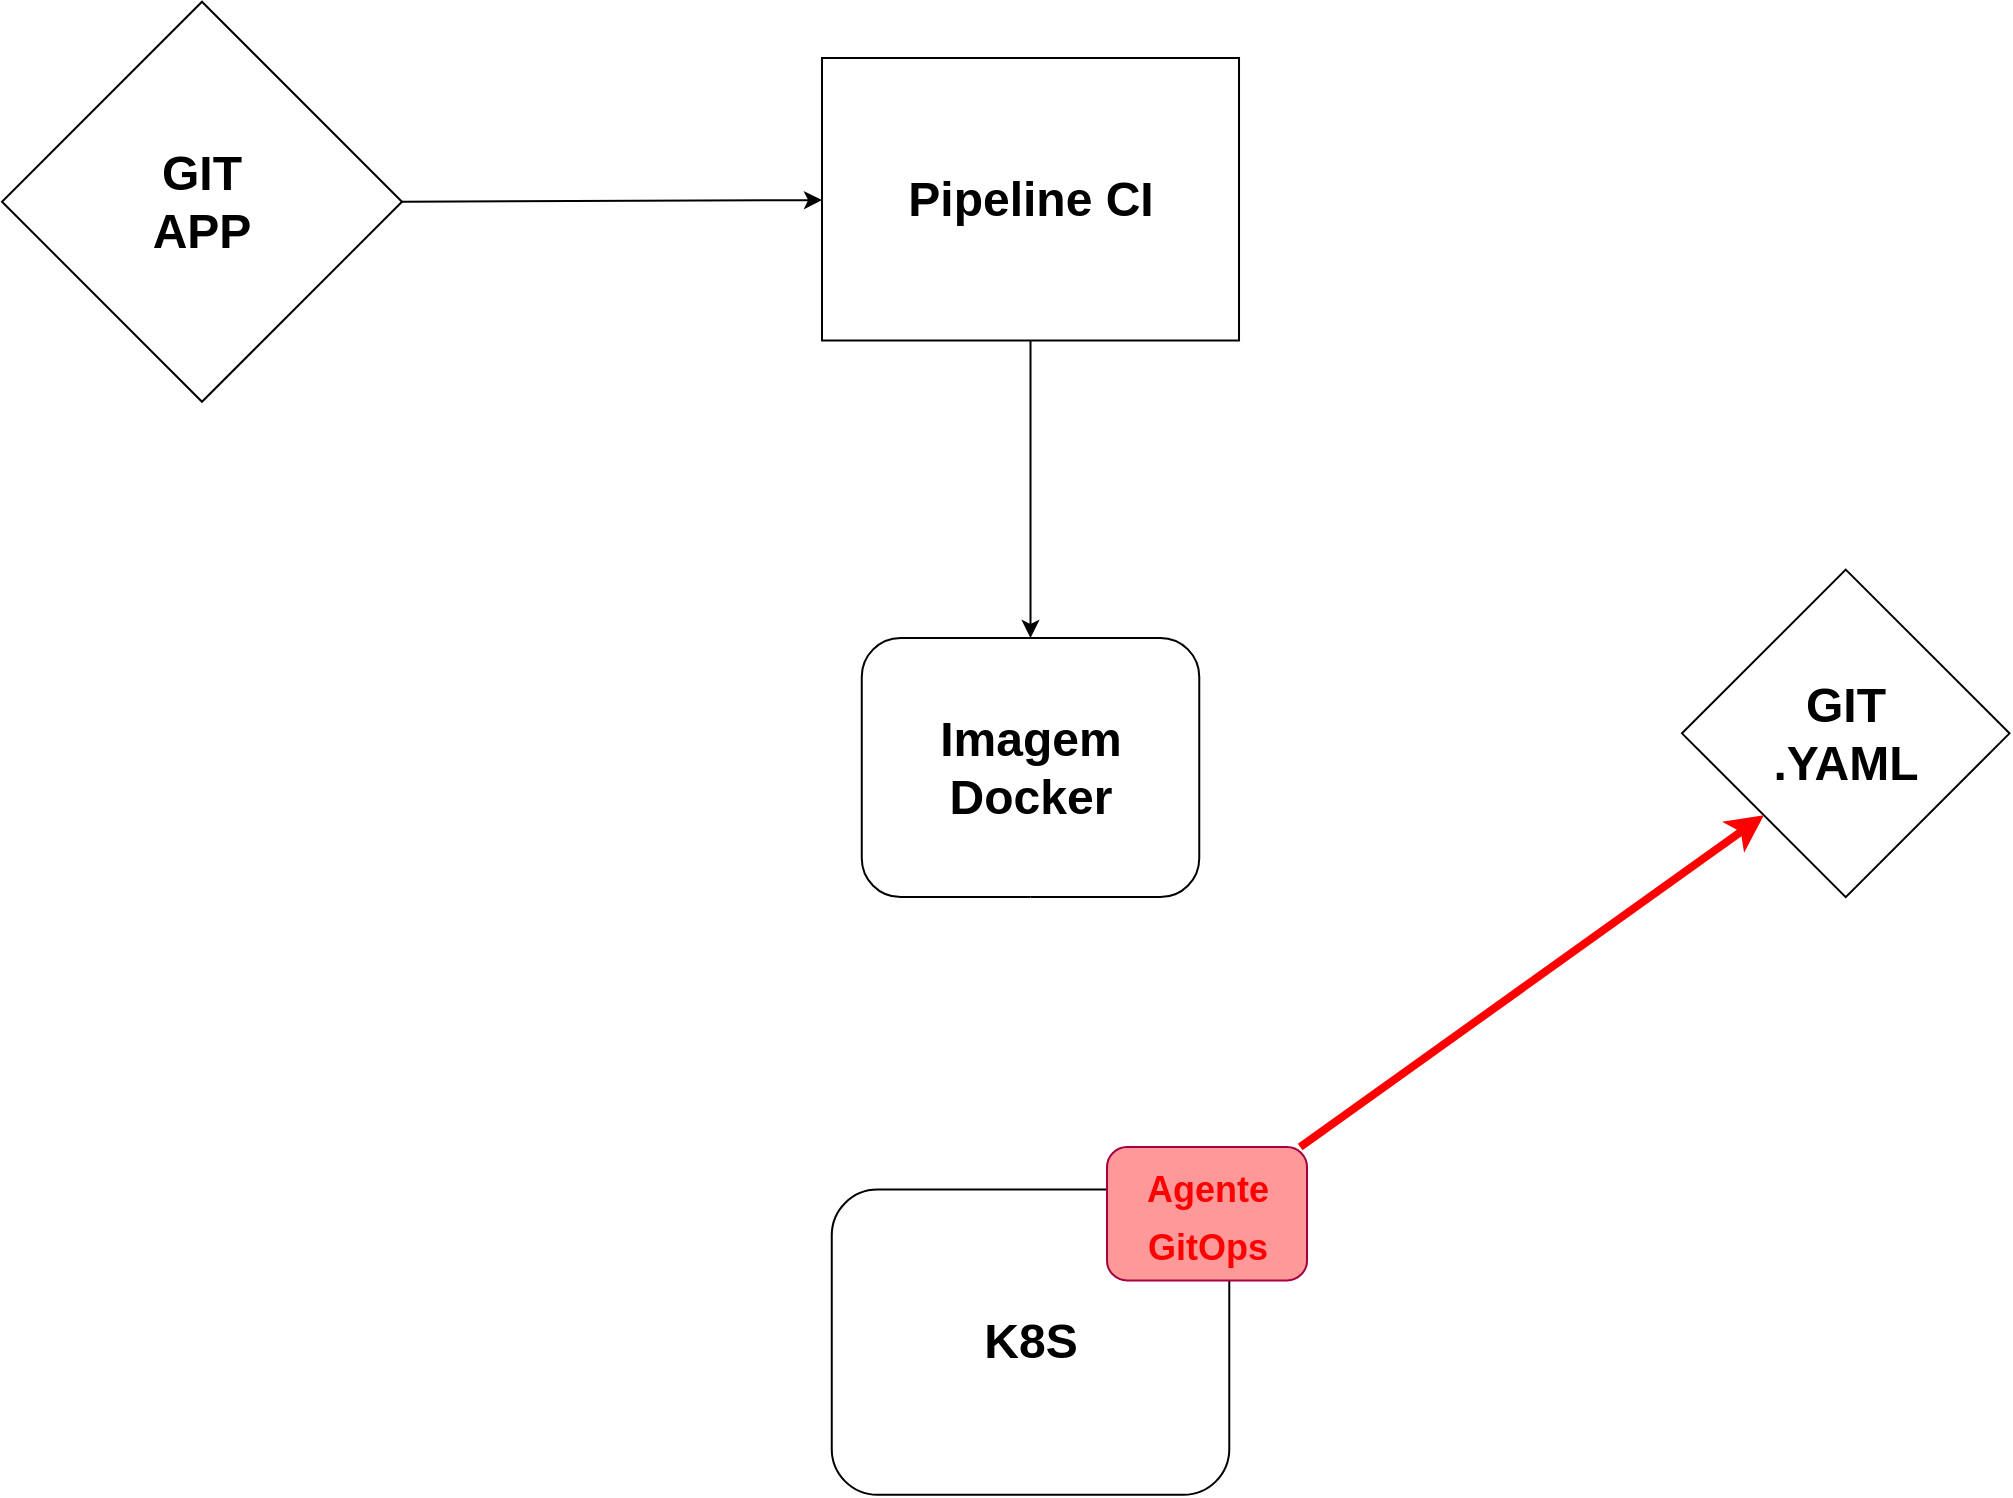 <mxfile>
    <diagram id="6YfeF-HJiBicf_ifDF4T" name="Page-1">
        <mxGraphModel dx="1551" dy="717" grid="1" gridSize="10" guides="1" tooltips="1" connect="1" arrows="1" fold="1" page="0" pageScale="1" pageWidth="850" pageHeight="1100" math="0" shadow="0">
            <root>
                <mxCell id="0"/>
                <mxCell id="1" parent="0"/>
                <mxCell id="4" value="" style="edgeStyle=none;html=1;fontSize=24;exitX=1;exitY=0.5;exitDx=0;exitDy=0;" parent="1" source="10" target="3" edge="1">
                    <mxGeometry relative="1" as="geometry">
                        <mxPoint x="750" y="388.75" as="sourcePoint"/>
                    </mxGeometry>
                </mxCell>
                <mxCell id="12" value="" style="edgeStyle=none;html=1;fontSize=24;entryX=0.5;entryY=0;entryDx=0;entryDy=0;exitX=0.5;exitY=1;exitDx=0;exitDy=0;" parent="1" source="3" target="9" edge="1">
                    <mxGeometry relative="1" as="geometry">
                        <mxPoint x="1037.5" y="573.75" as="targetPoint"/>
                    </mxGeometry>
                </mxCell>
                <mxCell id="3" value="&lt;font style=&quot;font-size: 24px;&quot;&gt;&lt;b&gt;Pipeline CI&lt;/b&gt;&lt;/font&gt;" style="whiteSpace=wrap;html=1;" parent="1" vertex="1">
                    <mxGeometry x="960" y="300" width="208.51" height="141.25" as="geometry"/>
                </mxCell>
                <mxCell id="9" value="&lt;b&gt;Imagem&lt;br&gt;Docker&lt;/b&gt;" style="rounded=1;whiteSpace=wrap;html=1;fontSize=24;" parent="1" vertex="1">
                    <mxGeometry x="979.88" y="590" width="168.75" height="129.55" as="geometry"/>
                </mxCell>
                <mxCell id="10" value="&lt;b&gt;GIT&lt;br&gt;APP&lt;/b&gt;" style="rhombus;whiteSpace=wrap;html=1;fontSize=24;" parent="1" vertex="1">
                    <mxGeometry x="550" y="271.88" width="200" height="200" as="geometry"/>
                </mxCell>
                <mxCell id="13" value="&lt;font style=&quot;font-size: 24px;&quot;&gt;&lt;b&gt;GIT&lt;br&gt;.YAML&lt;br&gt;&lt;/b&gt;&lt;/font&gt;" style="rhombus;whiteSpace=wrap;html=1;" parent="1" vertex="1">
                    <mxGeometry x="1390.0" y="555.8" width="163.75" height="163.75" as="geometry"/>
                </mxCell>
                <mxCell id="20" style="edgeStyle=none;html=1;strokeColor=#FFFFFF;strokeWidth=1;fontSize=18;fontColor=#FF0000;entryX=0.5;entryY=1;entryDx=0;entryDy=0;" parent="1" source="15" target="9" edge="1">
                    <mxGeometry relative="1" as="geometry">
                        <mxPoint x="1059.89" y="722.05" as="targetPoint"/>
                    </mxGeometry>
                </mxCell>
                <mxCell id="15" value="&lt;b&gt;K8S&lt;/b&gt;" style="rounded=1;whiteSpace=wrap;html=1;fontSize=24;" parent="1" vertex="1">
                    <mxGeometry x="964.88" y="865.8" width="198.76" height="152.58" as="geometry"/>
                </mxCell>
                <mxCell id="18" style="edgeStyle=none;html=1;fontSize=18;fontColor=#FF0000;fillColor=#a20025;strokeColor=#FF0000;strokeWidth=4;entryX=0;entryY=1;entryDx=0;entryDy=0;" parent="1" source="17" target="13" edge="1">
                    <mxGeometry relative="1" as="geometry"/>
                </mxCell>
                <mxCell id="17" value="&lt;font style=&quot;font-size: 18px;&quot;&gt;&lt;b&gt;Agente&lt;br&gt;GitOps&lt;/b&gt;&lt;/font&gt;" style="rounded=1;whiteSpace=wrap;html=1;fontSize=24;strokeColor=#A50040;fillColor=#FF9999;fontColor=#FF0000;" parent="1" vertex="1">
                    <mxGeometry x="1102.51" y="844.55" width="100" height="66.67" as="geometry"/>
                </mxCell>
            </root>
        </mxGraphModel>
    </diagram>
</mxfile>